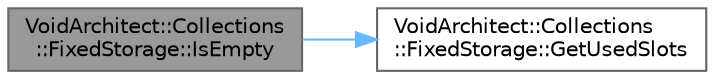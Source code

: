 digraph "VoidArchitect::Collections::FixedStorage::IsEmpty"
{
 // LATEX_PDF_SIZE
  bgcolor="transparent";
  edge [fontname=Helvetica,fontsize=10,labelfontname=Helvetica,labelfontsize=10];
  node [fontname=Helvetica,fontsize=10,shape=box,height=0.2,width=0.4];
  rankdir="LR";
  Node1 [id="Node000001",label="VoidArchitect::Collections\l::FixedStorage::IsEmpty",height=0.2,width=0.4,color="gray40", fillcolor="grey60", style="filled", fontcolor="black",tooltip="Check if storage is empty."];
  Node1 -> Node2 [id="edge1_Node000001_Node000002",color="steelblue1",style="solid",tooltip=" "];
  Node2 [id="Node000002",label="VoidArchitect::Collections\l::FixedStorage::GetUsedSlots",height=0.2,width=0.4,color="grey40", fillcolor="white", style="filled",URL="$class_void_architect_1_1_collections_1_1_fixed_storage.html#a005394a788ffe413201e38331689de39",tooltip="Get the number of currently allocated slots."];
}
